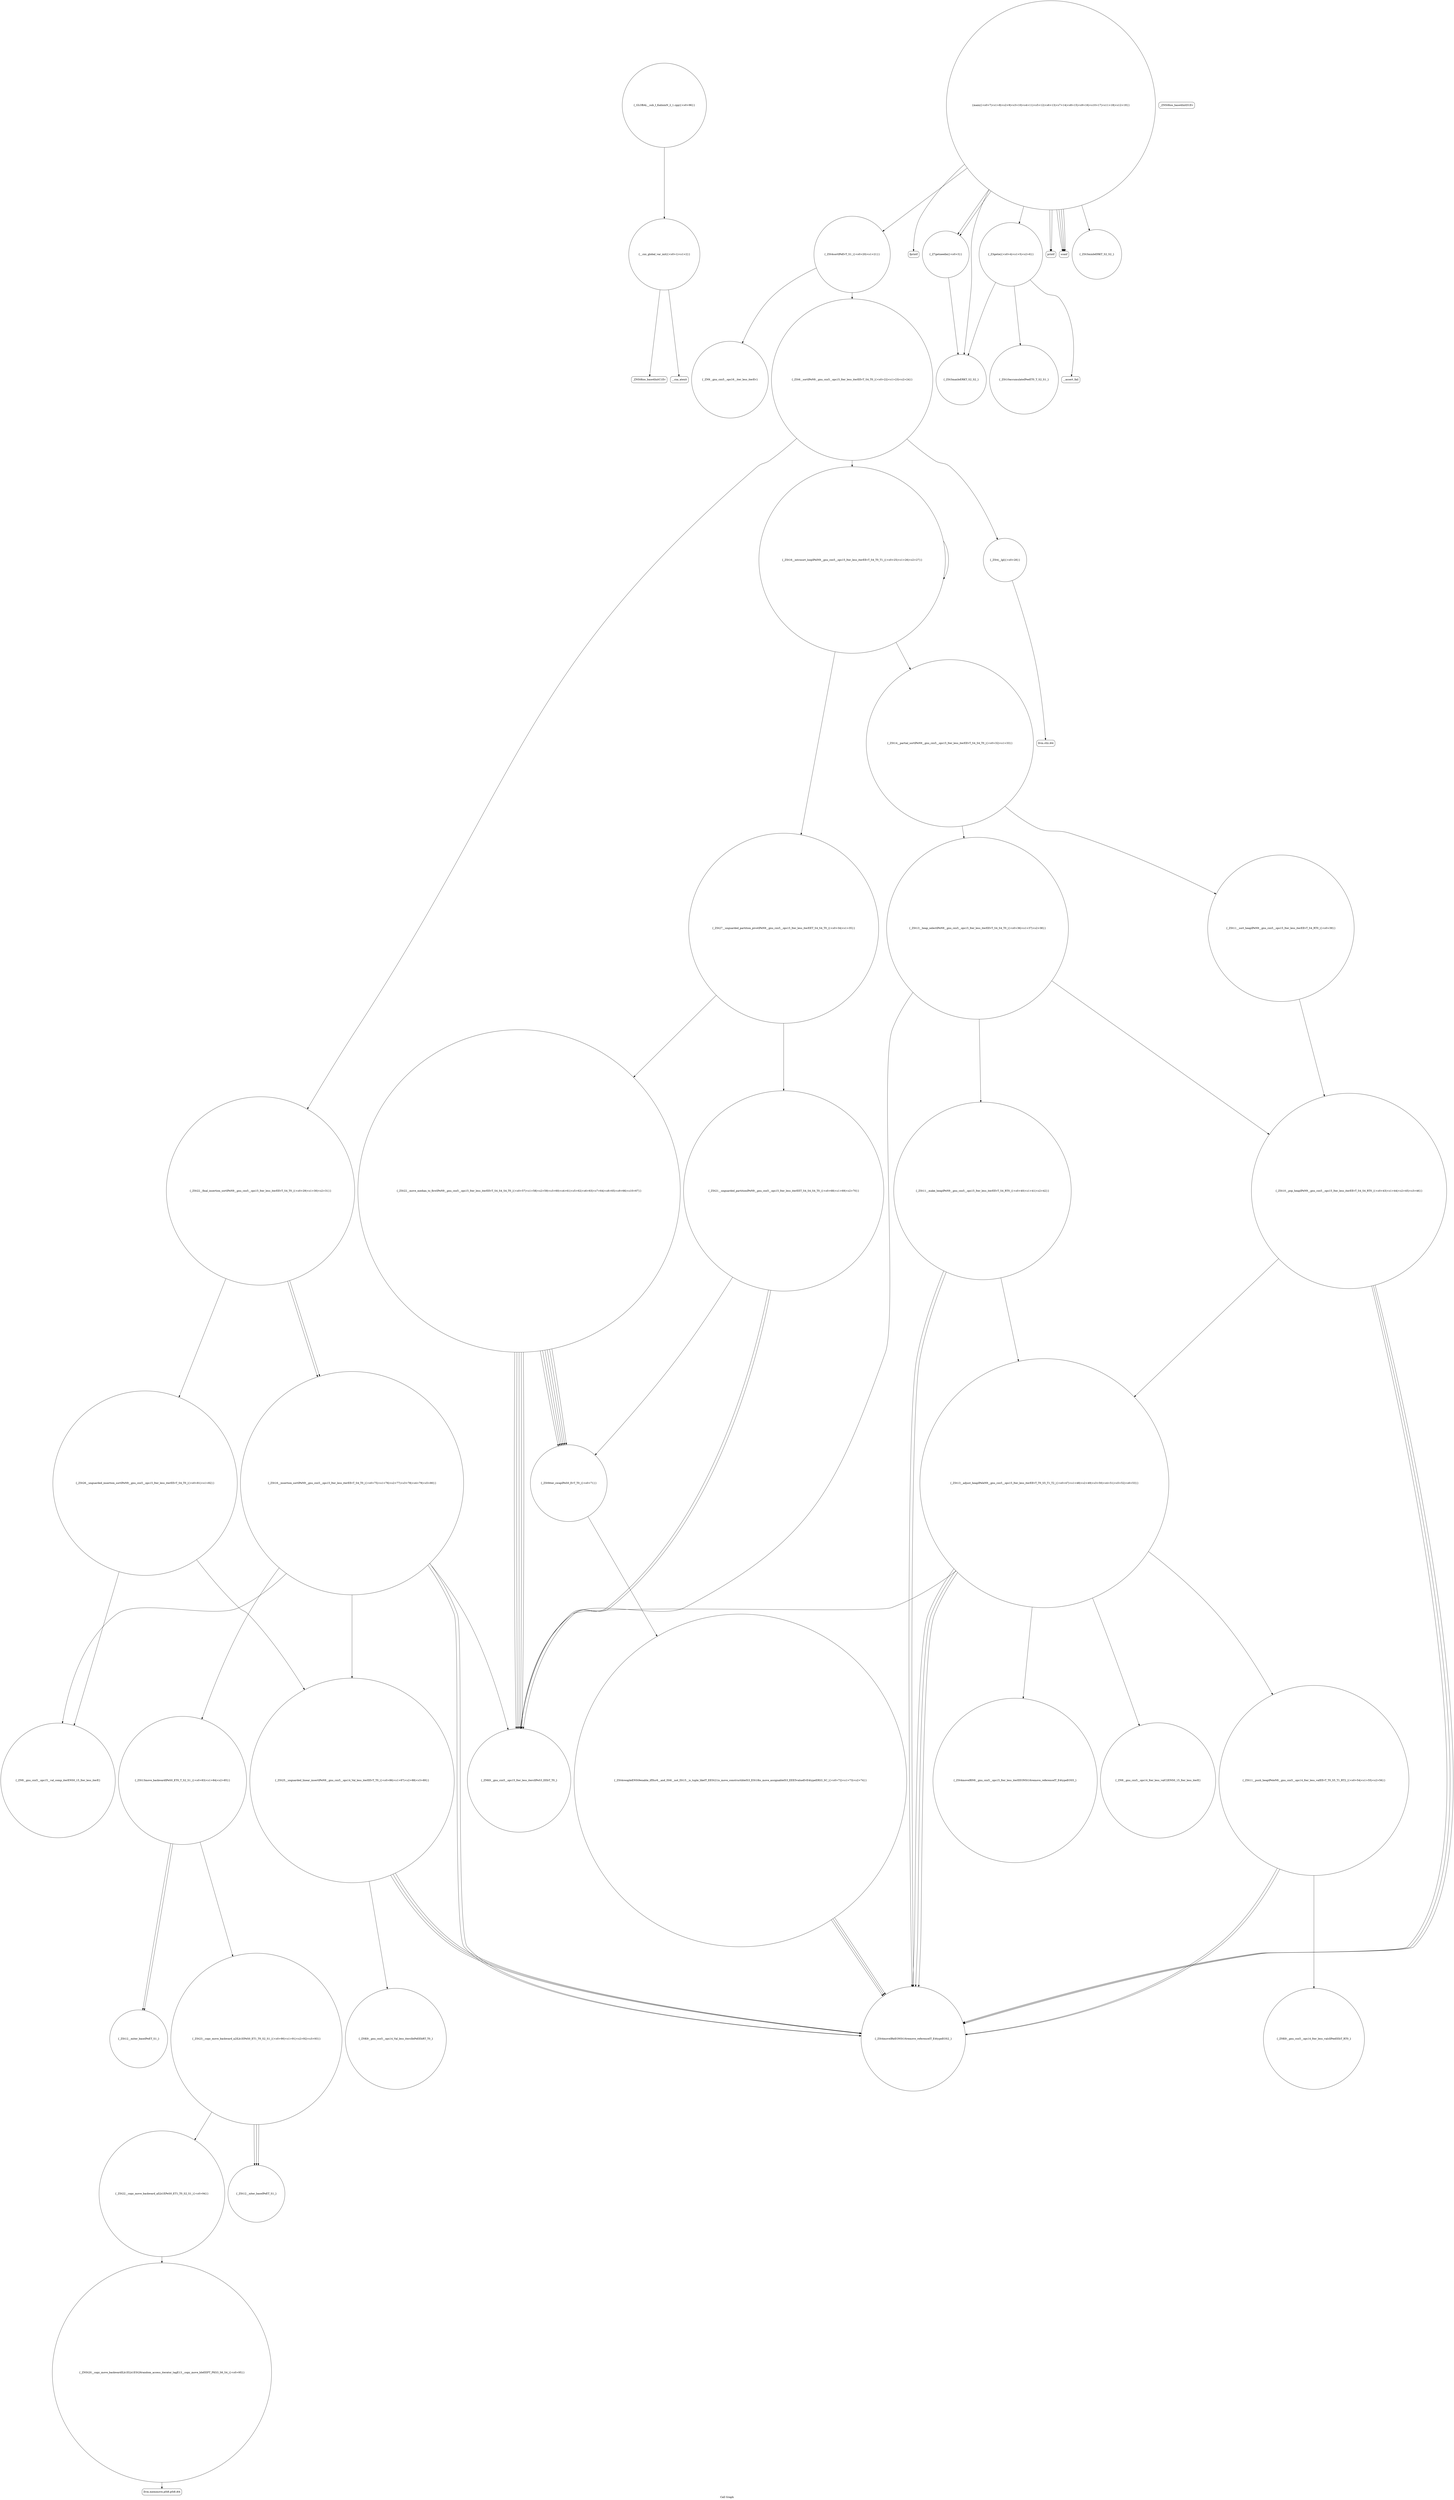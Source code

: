 digraph "Call Graph" {
	label="Call Graph";

	Node0x5637a8340cf0 [shape=record,shape=circle,label="{__cxx_global_var_init|{<s0>1|<s1>2}}"];
	Node0x5637a8340cf0:s0 -> Node0x5637a8340d70[color=black];
	Node0x5637a8340cf0:s1 -> Node0x5637a8340e70[color=black];
	Node0x5637a8342370 [shape=record,shape=circle,label="{_ZSt22__copy_move_backward_aILb1EPeS0_ET1_T0_S2_S1_|{<s0>94}}"];
	Node0x5637a8342370:s0 -> Node0x5637a8342470[color=black];
	Node0x5637a8341070 [shape=record,shape=Mrecord,label="{__assert_fail}"];
	Node0x5637a83413f0 [shape=record,shape=Mrecord,label="{fprintf}"];
	Node0x5637a8341770 [shape=record,shape=circle,label="{_ZSt27__unguarded_partition_pivotIPeN9__gnu_cxx5__ops15_Iter_less_iterEET_S4_S4_T0_|{<s0>34|<s1>35}}"];
	Node0x5637a8341770:s0 -> Node0x5637a8341d70[color=black];
	Node0x5637a8341770:s1 -> Node0x5637a8341df0[color=black];
	Node0x5637a8341af0 [shape=record,shape=circle,label="{_ZSt13__adjust_heapIPeleN9__gnu_cxx5__ops15_Iter_less_iterEEvT_T0_S5_T1_T2_|{<s0>47|<s1>48|<s2>49|<s3>50|<s4>51|<s5>52|<s6>53}}"];
	Node0x5637a8341af0:s0 -> Node0x5637a8341970[color=black];
	Node0x5637a8341af0:s1 -> Node0x5637a8341a70[color=black];
	Node0x5637a8341af0:s2 -> Node0x5637a8341a70[color=black];
	Node0x5637a8341af0:s3 -> Node0x5637a8341b70[color=black];
	Node0x5637a8341af0:s4 -> Node0x5637a8341bf0[color=black];
	Node0x5637a8341af0:s5 -> Node0x5637a8341a70[color=black];
	Node0x5637a8341af0:s6 -> Node0x5637a8341c70[color=black];
	Node0x5637a8341e70 [shape=record,shape=circle,label="{_ZSt9iter_swapIPeS0_EvT_T0_|{<s0>71}}"];
	Node0x5637a8341e70:s0 -> Node0x5637a8341ef0[color=black];
	Node0x5637a83421f0 [shape=record,shape=circle,label="{_ZN9__gnu_cxx5__ops15__val_comp_iterENS0_15_Iter_less_iterE}"];
	Node0x5637a8340ef0 [shape=record,shape=circle,label="{_Z7getneedie|{<s0>3}}"];
	Node0x5637a8340ef0:s0 -> Node0x5637a8340f70[color=black];
	Node0x5637a8343590 [shape=record,shape=circle,label="{_ZNK9__gnu_cxx5__ops14_Val_less_iterclIePeEEbRT_T0_}"];
	Node0x5637a8341270 [shape=record,shape=Mrecord,label="{printf}"];
	Node0x5637a83415f0 [shape=record,shape=circle,label="{_ZSt4__lgl|{<s0>28}}"];
	Node0x5637a83415f0:s0 -> Node0x5637a8341f70[color=black];
	Node0x5637a8341970 [shape=record,shape=circle,label="{_ZNK9__gnu_cxx5__ops15_Iter_less_iterclIPeS3_EEbT_T0_}"];
	Node0x5637a8341cf0 [shape=record,shape=circle,label="{_ZNK9__gnu_cxx5__ops14_Iter_less_valclIPeeEEbT_RT0_}"];
	Node0x5637a8342070 [shape=record,shape=circle,label="{_ZSt26__unguarded_insertion_sortIPeN9__gnu_cxx5__ops15_Iter_less_iterEEvT_S4_T0_|{<s0>81|<s1>82}}"];
	Node0x5637a8342070:s0 -> Node0x5637a83421f0[color=black];
	Node0x5637a8342070:s1 -> Node0x5637a8342170[color=black];
	Node0x5637a8340d70 [shape=record,shape=Mrecord,label="{_ZNSt8ios_base4InitC1Ev}"];
	Node0x5637a83423f0 [shape=record,shape=circle,label="{_ZSt12__niter_baseIPeET_S1_}"];
	Node0x5637a83410f0 [shape=record,shape=circle,label="{_ZSt10accumulateIPeeET0_T_S2_S1_}"];
	Node0x5637a8341470 [shape=record,shape=circle,label="{_ZSt6__sortIPeN9__gnu_cxx5__ops15_Iter_less_iterEEvT_S4_T0_|{<s0>22|<s1>23|<s2>24}}"];
	Node0x5637a8341470:s0 -> Node0x5637a83415f0[color=black];
	Node0x5637a8341470:s1 -> Node0x5637a8341570[color=black];
	Node0x5637a8341470:s2 -> Node0x5637a8341670[color=black];
	Node0x5637a83417f0 [shape=record,shape=circle,label="{_ZSt13__heap_selectIPeN9__gnu_cxx5__ops15_Iter_less_iterEEvT_S4_S4_T0_|{<s0>36|<s1>37|<s2>38}}"];
	Node0x5637a83417f0:s0 -> Node0x5637a83418f0[color=black];
	Node0x5637a83417f0:s1 -> Node0x5637a8341970[color=black];
	Node0x5637a83417f0:s2 -> Node0x5637a83419f0[color=black];
	Node0x5637a8341b70 [shape=record,shape=circle,label="{_ZSt4moveIRN9__gnu_cxx5__ops15_Iter_less_iterEEONSt16remove_referenceIT_E4typeEOS5_}"];
	Node0x5637a8341ef0 [shape=record,shape=circle,label="{_ZSt4swapIeENSt9enable_ifIXsr6__and_ISt6__not_ISt15__is_tuple_likeIT_EESt21is_move_constructibleIS3_ESt18is_move_assignableIS3_EEE5valueEvE4typeERS3_SC_|{<s0>72|<s1>73|<s2>74}}"];
	Node0x5637a8341ef0:s0 -> Node0x5637a8341a70[color=black];
	Node0x5637a8341ef0:s1 -> Node0x5637a8341a70[color=black];
	Node0x5637a8341ef0:s2 -> Node0x5637a8341a70[color=black];
	Node0x5637a8342270 [shape=record,shape=circle,label="{_ZSt23__copy_move_backward_a2ILb1EPeS0_ET1_T0_S2_S1_|{<s0>90|<s1>91|<s2>92|<s3>93}}"];
	Node0x5637a8342270:s0 -> Node0x5637a83423f0[color=black];
	Node0x5637a8342270:s1 -> Node0x5637a83423f0[color=black];
	Node0x5637a8342270:s2 -> Node0x5637a83423f0[color=black];
	Node0x5637a8342270:s3 -> Node0x5637a8342370[color=black];
	Node0x5637a8340f70 [shape=record,shape=circle,label="{_ZSt3maxIeERKT_S2_S2_}"];
	Node0x5637a8343610 [shape=record,shape=circle,label="{_GLOBAL__sub_I_KalininN_2_1.cpp|{<s0>96}}"];
	Node0x5637a8343610:s0 -> Node0x5637a8340cf0[color=black];
	Node0x5637a83412f0 [shape=record,shape=circle,label="{_ZSt4sortIPeEvT_S1_|{<s0>20|<s1>21}}"];
	Node0x5637a83412f0:s0 -> Node0x5637a83414f0[color=black];
	Node0x5637a83412f0:s1 -> Node0x5637a8341470[color=black];
	Node0x5637a8341670 [shape=record,shape=circle,label="{_ZSt22__final_insertion_sortIPeN9__gnu_cxx5__ops15_Iter_less_iterEEvT_S4_T0_|{<s0>29|<s1>30|<s2>31}}"];
	Node0x5637a8341670:s0 -> Node0x5637a8341ff0[color=black];
	Node0x5637a8341670:s1 -> Node0x5637a8342070[color=black];
	Node0x5637a8341670:s2 -> Node0x5637a8341ff0[color=black];
	Node0x5637a83419f0 [shape=record,shape=circle,label="{_ZSt10__pop_heapIPeN9__gnu_cxx5__ops15_Iter_less_iterEEvT_S4_S4_RT0_|{<s0>43|<s1>44|<s2>45|<s3>46}}"];
	Node0x5637a83419f0:s0 -> Node0x5637a8341a70[color=black];
	Node0x5637a83419f0:s1 -> Node0x5637a8341a70[color=black];
	Node0x5637a83419f0:s2 -> Node0x5637a8341a70[color=black];
	Node0x5637a83419f0:s3 -> Node0x5637a8341af0[color=black];
	Node0x5637a8341d70 [shape=record,shape=circle,label="{_ZSt22__move_median_to_firstIPeN9__gnu_cxx5__ops15_Iter_less_iterEEvT_S4_S4_S4_T0_|{<s0>57|<s1>58|<s2>59|<s3>60|<s4>61|<s5>62|<s6>63|<s7>64|<s8>65|<s9>66|<s10>67}}"];
	Node0x5637a8341d70:s0 -> Node0x5637a8341970[color=black];
	Node0x5637a8341d70:s1 -> Node0x5637a8341970[color=black];
	Node0x5637a8341d70:s2 -> Node0x5637a8341e70[color=black];
	Node0x5637a8341d70:s3 -> Node0x5637a8341970[color=black];
	Node0x5637a8341d70:s4 -> Node0x5637a8341e70[color=black];
	Node0x5637a8341d70:s5 -> Node0x5637a8341e70[color=black];
	Node0x5637a8341d70:s6 -> Node0x5637a8341970[color=black];
	Node0x5637a8341d70:s7 -> Node0x5637a8341e70[color=black];
	Node0x5637a8341d70:s8 -> Node0x5637a8341970[color=black];
	Node0x5637a8341d70:s9 -> Node0x5637a8341e70[color=black];
	Node0x5637a8341d70:s10 -> Node0x5637a8341e70[color=black];
	Node0x5637a83420f0 [shape=record,shape=circle,label="{_ZSt13move_backwardIPeS0_ET0_T_S2_S1_|{<s0>83|<s1>84|<s2>85}}"];
	Node0x5637a83420f0:s0 -> Node0x5637a83422f0[color=black];
	Node0x5637a83420f0:s1 -> Node0x5637a83422f0[color=black];
	Node0x5637a83420f0:s2 -> Node0x5637a8342270[color=black];
	Node0x5637a8340df0 [shape=record,shape=Mrecord,label="{_ZNSt8ios_base4InitD1Ev}"];
	Node0x5637a8342470 [shape=record,shape=circle,label="{_ZNSt20__copy_move_backwardILb1ELb1ESt26random_access_iterator_tagE13__copy_move_bIeEEPT_PKS3_S6_S4_|{<s0>95}}"];
	Node0x5637a8342470:s0 -> Node0x5637a8343510[color=black];
	Node0x5637a8341170 [shape=record,shape=circle,label="{main|{<s0>7|<s1>8|<s2>9|<s3>10|<s4>11|<s5>12|<s6>13|<s7>14|<s8>15|<s9>16|<s10>17|<s11>18|<s12>19}}"];
	Node0x5637a8341170:s0 -> Node0x5637a83411f0[color=black];
	Node0x5637a8341170:s1 -> Node0x5637a8341270[color=black];
	Node0x5637a8341170:s2 -> Node0x5637a83411f0[color=black];
	Node0x5637a8341170:s3 -> Node0x5637a83411f0[color=black];
	Node0x5637a8341170:s4 -> Node0x5637a83411f0[color=black];
	Node0x5637a8341170:s5 -> Node0x5637a83412f0[color=black];
	Node0x5637a8341170:s6 -> Node0x5637a8340ef0[color=black];
	Node0x5637a8341170:s7 -> Node0x5637a8340ef0[color=black];
	Node0x5637a8341170:s8 -> Node0x5637a8341370[color=black];
	Node0x5637a8341170:s9 -> Node0x5637a8340ff0[color=black];
	Node0x5637a8341170:s10 -> Node0x5637a8340f70[color=black];
	Node0x5637a8341170:s11 -> Node0x5637a8341270[color=black];
	Node0x5637a8341170:s12 -> Node0x5637a83413f0[color=black];
	Node0x5637a83414f0 [shape=record,shape=circle,label="{_ZN9__gnu_cxx5__ops16__iter_less_iterEv}"];
	Node0x5637a8341870 [shape=record,shape=circle,label="{_ZSt11__sort_heapIPeN9__gnu_cxx5__ops15_Iter_less_iterEEvT_S4_RT0_|{<s0>39}}"];
	Node0x5637a8341870:s0 -> Node0x5637a83419f0[color=black];
	Node0x5637a8341bf0 [shape=record,shape=circle,label="{_ZN9__gnu_cxx5__ops14_Iter_less_valC2ENS0_15_Iter_less_iterE}"];
	Node0x5637a8341f70 [shape=record,shape=Mrecord,label="{llvm.ctlz.i64}"];
	Node0x5637a83422f0 [shape=record,shape=circle,label="{_ZSt12__miter_baseIPeET_S1_}"];
	Node0x5637a8340ff0 [shape=record,shape=circle,label="{_Z3getie|{<s0>4|<s1>5|<s2>6}}"];
	Node0x5637a8340ff0:s0 -> Node0x5637a8340f70[color=black];
	Node0x5637a8340ff0:s1 -> Node0x5637a8341070[color=black];
	Node0x5637a8340ff0:s2 -> Node0x5637a83410f0[color=black];
	Node0x5637a8341370 [shape=record,shape=circle,label="{_ZSt3minIeERKT_S2_S2_}"];
	Node0x5637a83416f0 [shape=record,shape=circle,label="{_ZSt14__partial_sortIPeN9__gnu_cxx5__ops15_Iter_less_iterEEvT_S4_S4_T0_|{<s0>32|<s1>33}}"];
	Node0x5637a83416f0:s0 -> Node0x5637a83417f0[color=black];
	Node0x5637a83416f0:s1 -> Node0x5637a8341870[color=black];
	Node0x5637a8341a70 [shape=record,shape=circle,label="{_ZSt4moveIReEONSt16remove_referenceIT_E4typeEOS2_}"];
	Node0x5637a8341df0 [shape=record,shape=circle,label="{_ZSt21__unguarded_partitionIPeN9__gnu_cxx5__ops15_Iter_less_iterEET_S4_S4_S4_T0_|{<s0>68|<s1>69|<s2>70}}"];
	Node0x5637a8341df0:s0 -> Node0x5637a8341970[color=black];
	Node0x5637a8341df0:s1 -> Node0x5637a8341970[color=black];
	Node0x5637a8341df0:s2 -> Node0x5637a8341e70[color=black];
	Node0x5637a8342170 [shape=record,shape=circle,label="{_ZSt25__unguarded_linear_insertIPeN9__gnu_cxx5__ops14_Val_less_iterEEvT_T0_|{<s0>86|<s1>87|<s2>88|<s3>89}}"];
	Node0x5637a8342170:s0 -> Node0x5637a8341a70[color=black];
	Node0x5637a8342170:s1 -> Node0x5637a8343590[color=black];
	Node0x5637a8342170:s2 -> Node0x5637a8341a70[color=black];
	Node0x5637a8342170:s3 -> Node0x5637a8341a70[color=black];
	Node0x5637a8340e70 [shape=record,shape=Mrecord,label="{__cxa_atexit}"];
	Node0x5637a8343510 [shape=record,shape=Mrecord,label="{llvm.memmove.p0i8.p0i8.i64}"];
	Node0x5637a83411f0 [shape=record,shape=Mrecord,label="{scanf}"];
	Node0x5637a8341570 [shape=record,shape=circle,label="{_ZSt16__introsort_loopIPelN9__gnu_cxx5__ops15_Iter_less_iterEEvT_S4_T0_T1_|{<s0>25|<s1>26|<s2>27}}"];
	Node0x5637a8341570:s0 -> Node0x5637a83416f0[color=black];
	Node0x5637a8341570:s1 -> Node0x5637a8341770[color=black];
	Node0x5637a8341570:s2 -> Node0x5637a8341570[color=black];
	Node0x5637a83418f0 [shape=record,shape=circle,label="{_ZSt11__make_heapIPeN9__gnu_cxx5__ops15_Iter_less_iterEEvT_S4_RT0_|{<s0>40|<s1>41|<s2>42}}"];
	Node0x5637a83418f0:s0 -> Node0x5637a8341a70[color=black];
	Node0x5637a83418f0:s1 -> Node0x5637a8341a70[color=black];
	Node0x5637a83418f0:s2 -> Node0x5637a8341af0[color=black];
	Node0x5637a8341c70 [shape=record,shape=circle,label="{_ZSt11__push_heapIPeleN9__gnu_cxx5__ops14_Iter_less_valEEvT_T0_S5_T1_RT2_|{<s0>54|<s1>55|<s2>56}}"];
	Node0x5637a8341c70:s0 -> Node0x5637a8341cf0[color=black];
	Node0x5637a8341c70:s1 -> Node0x5637a8341a70[color=black];
	Node0x5637a8341c70:s2 -> Node0x5637a8341a70[color=black];
	Node0x5637a8341ff0 [shape=record,shape=circle,label="{_ZSt16__insertion_sortIPeN9__gnu_cxx5__ops15_Iter_less_iterEEvT_S4_T0_|{<s0>75|<s1>76|<s2>77|<s3>78|<s4>79|<s5>80}}"];
	Node0x5637a8341ff0:s0 -> Node0x5637a8341970[color=black];
	Node0x5637a8341ff0:s1 -> Node0x5637a8341a70[color=black];
	Node0x5637a8341ff0:s2 -> Node0x5637a83420f0[color=black];
	Node0x5637a8341ff0:s3 -> Node0x5637a8341a70[color=black];
	Node0x5637a8341ff0:s4 -> Node0x5637a83421f0[color=black];
	Node0x5637a8341ff0:s5 -> Node0x5637a8342170[color=black];
}
